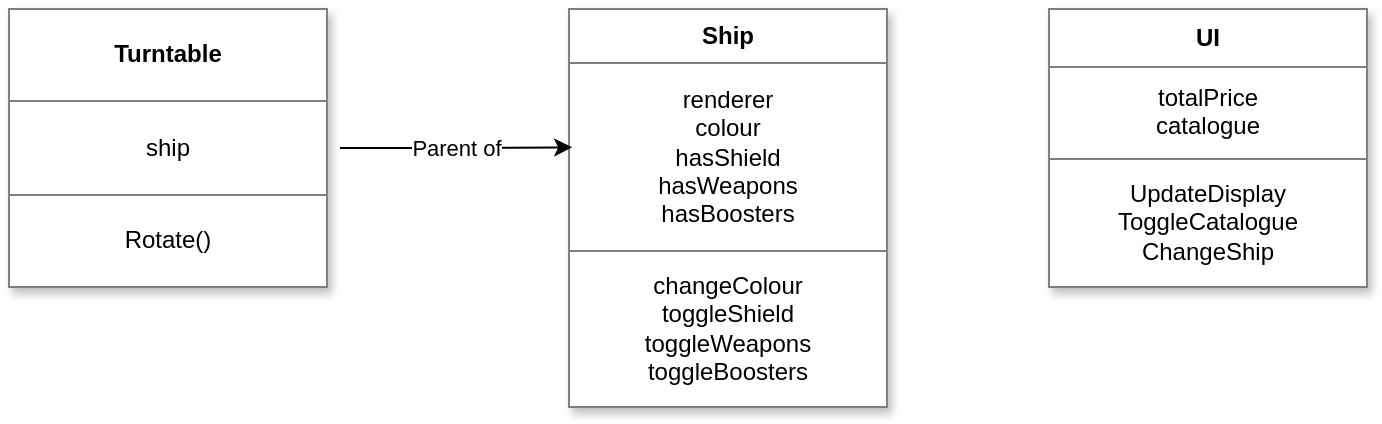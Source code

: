 <mxfile version="20.7.4" type="device"><diagram id="C5RBs43oDa-KdzZeNtuy" name="Page-1"><mxGraphModel dx="1050" dy="669" grid="1" gridSize="10" guides="1" tooltips="1" connect="1" arrows="1" fold="1" page="1" pageScale="1" pageWidth="827" pageHeight="1169" math="0" shadow="0"><root><mxCell id="WIyWlLk6GJQsqaUBKTNV-0"/><mxCell id="WIyWlLk6GJQsqaUBKTNV-1" parent="WIyWlLk6GJQsqaUBKTNV-0"/><mxCell id="4-z3EWx8ywZGvbQfPo2n-6" value="&lt;table border=&quot;1&quot; width=&quot;100%&quot; height=&quot;100%&quot; cellpadding=&quot;4&quot; style=&quot;width:100%;height:100%;border-collapse:collapse;&quot;&gt;&lt;tbody&gt;&lt;tr&gt;&lt;th align=&quot;center&quot;&gt;&lt;b&gt;Ship&lt;/b&gt;&lt;/th&gt;&lt;/tr&gt;&lt;tr&gt;&lt;td align=&quot;center&quot;&gt;renderer&lt;br&gt;colour&lt;br&gt;hasShield&lt;br&gt;hasWeapons&lt;br&gt;hasBoosters&lt;/td&gt;&lt;/tr&gt;&lt;tr&gt;&lt;td align=&quot;center&quot;&gt;changeColour&lt;br&gt;toggleShield&lt;br&gt;toggleWeapons&lt;br&gt;toggleBoosters&lt;/td&gt;&lt;/tr&gt;&lt;/tbody&gt;&lt;/table&gt;" style="text;html=1;whiteSpace=wrap;strokeColor=none;fillColor=default;overflow=fill;shadow=1;strokeWidth=2;perimeterSpacing=6;" vertex="1" parent="WIyWlLk6GJQsqaUBKTNV-1"><mxGeometry x="360" y="320" width="160" height="200" as="geometry"/></mxCell><mxCell id="4-z3EWx8ywZGvbQfPo2n-9" value="Parent of" style="edgeStyle=orthogonalEdgeStyle;rounded=0;orthogonalLoop=1;jettySize=auto;html=1;exitX=1;exitY=0.5;exitDx=0;exitDy=0;entryX=0.047;entryY=0.357;entryDx=0;entryDy=0;entryPerimeter=0;" edge="1" parent="WIyWlLk6GJQsqaUBKTNV-1" source="4-z3EWx8ywZGvbQfPo2n-7" target="4-z3EWx8ywZGvbQfPo2n-6"><mxGeometry relative="1" as="geometry"/></mxCell><mxCell id="4-z3EWx8ywZGvbQfPo2n-7" value="&lt;table border=&quot;1&quot; width=&quot;100%&quot; height=&quot;100%&quot; cellpadding=&quot;4&quot; style=&quot;width:100%;height:100%;border-collapse:collapse;&quot;&gt;&lt;tbody&gt;&lt;tr&gt;&lt;th align=&quot;center&quot;&gt;&lt;b&gt;Turntable&lt;br&gt;&lt;/b&gt;&lt;/th&gt;&lt;/tr&gt;&lt;tr&gt;&lt;td align=&quot;center&quot;&gt;ship&lt;/td&gt;&lt;/tr&gt;&lt;tr&gt;&lt;td align=&quot;center&quot;&gt;Rotate()&lt;br&gt;&lt;/td&gt;&lt;/tr&gt;&lt;/tbody&gt;&lt;/table&gt;" style="text;html=1;whiteSpace=wrap;strokeColor=none;fillColor=default;overflow=fill;shadow=1;strokeWidth=2;perimeterSpacing=6;" vertex="1" parent="WIyWlLk6GJQsqaUBKTNV-1"><mxGeometry x="80" y="320" width="160" height="140" as="geometry"/></mxCell><mxCell id="4-z3EWx8ywZGvbQfPo2n-8" value="&lt;table border=&quot;1&quot; width=&quot;100%&quot; height=&quot;100%&quot; cellpadding=&quot;4&quot; style=&quot;width:100%;height:100%;border-collapse:collapse;&quot;&gt;&lt;tbody&gt;&lt;tr&gt;&lt;th align=&quot;center&quot;&gt;&lt;b&gt;UI&lt;br&gt;&lt;/b&gt;&lt;/th&gt;&lt;/tr&gt;&lt;tr&gt;&lt;td align=&quot;center&quot;&gt;totalPrice&lt;br&gt;catalogue&lt;br&gt;&lt;/td&gt;&lt;/tr&gt;&lt;tr&gt;&lt;td align=&quot;center&quot;&gt;UpdateDisplay&lt;br&gt;ToggleCatalogue&lt;br&gt;ChangeShip&lt;/td&gt;&lt;/tr&gt;&lt;/tbody&gt;&lt;/table&gt;" style="text;html=1;whiteSpace=wrap;strokeColor=none;fillColor=default;overflow=fill;shadow=1;strokeWidth=2;perimeterSpacing=6;" vertex="1" parent="WIyWlLk6GJQsqaUBKTNV-1"><mxGeometry x="600" y="320" width="160" height="140" as="geometry"/></mxCell></root></mxGraphModel></diagram></mxfile>